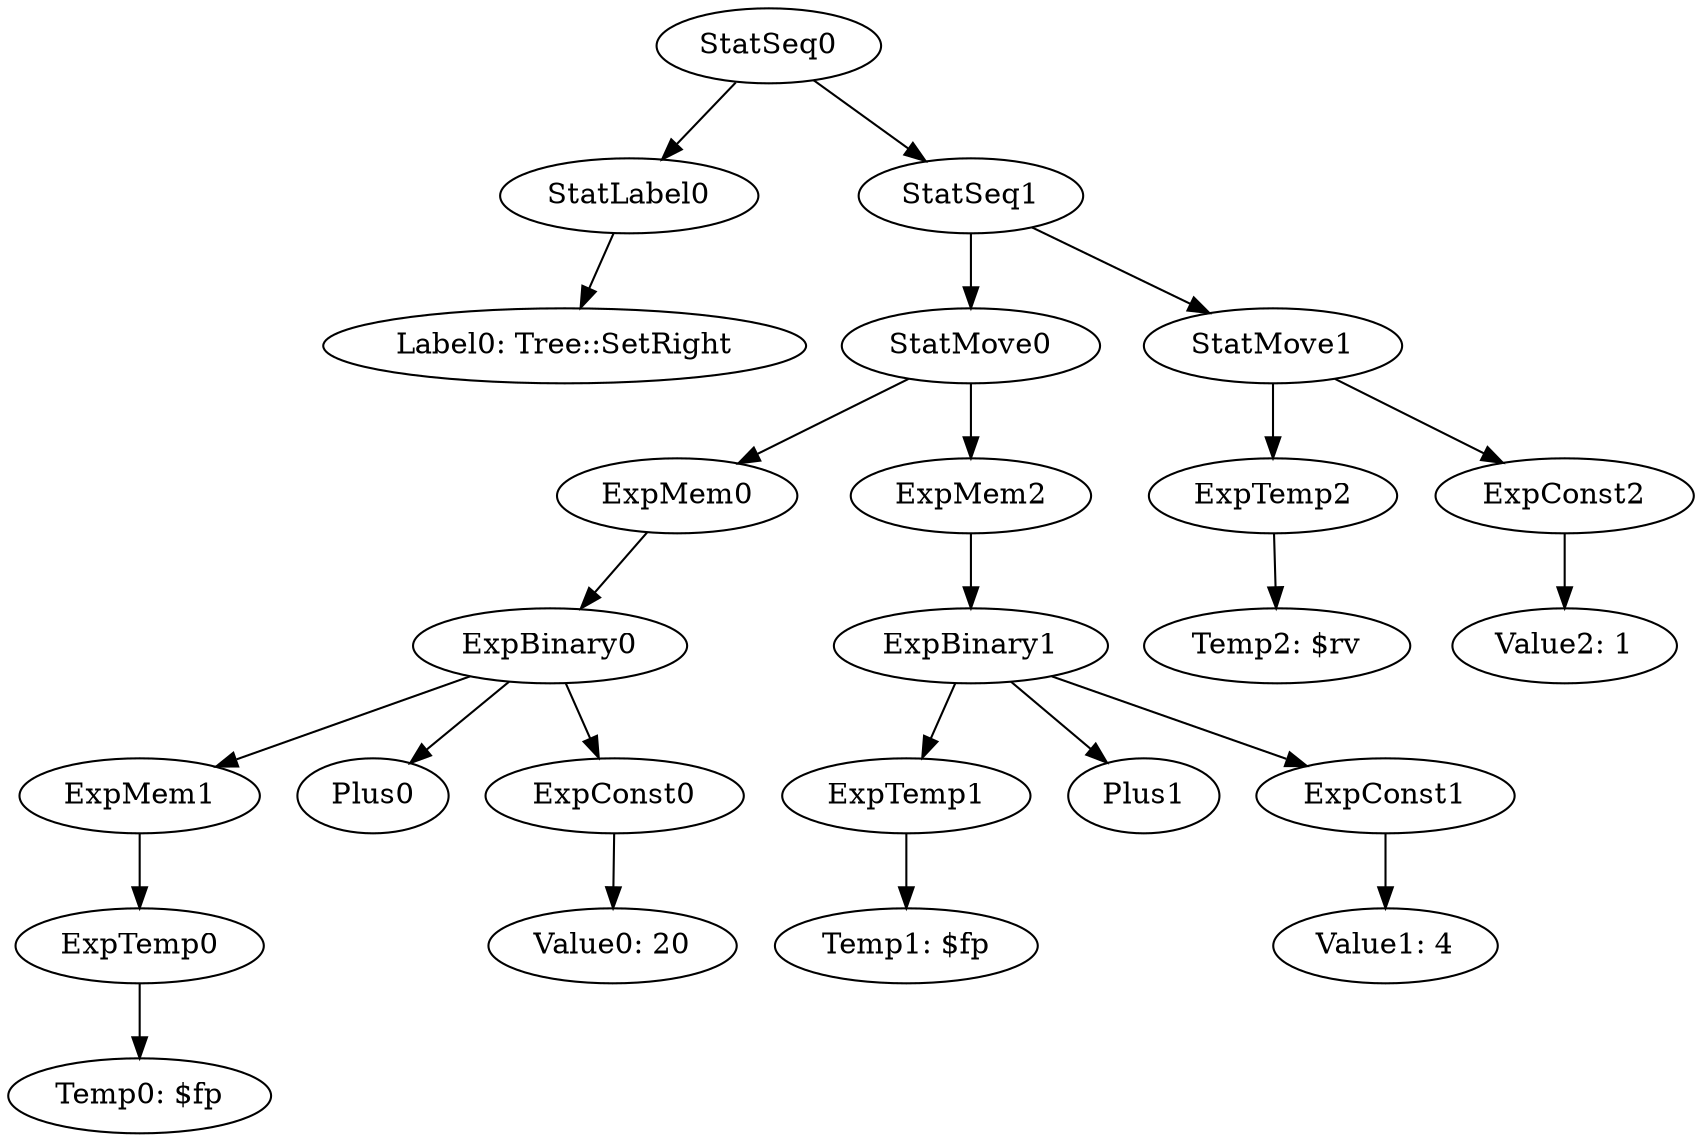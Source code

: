 digraph {
	ordering = out;
	ExpConst2 -> "Value2: 1";
	ExpTemp2 -> "Temp2: $rv";
	StatSeq1 -> StatMove0;
	StatSeq1 -> StatMove1;
	StatMove1 -> ExpTemp2;
	StatMove1 -> ExpConst2;
	ExpConst1 -> "Value1: 4";
	ExpMem2 -> ExpBinary1;
	ExpTemp0 -> "Temp0: $fp";
	StatSeq0 -> StatLabel0;
	StatSeq0 -> StatSeq1;
	StatLabel0 -> "Label0: Tree::SetRight";
	ExpMem1 -> ExpTemp0;
	ExpConst0 -> "Value0: 20";
	ExpBinary0 -> ExpMem1;
	ExpBinary0 -> Plus0;
	ExpBinary0 -> ExpConst0;
	StatMove0 -> ExpMem0;
	StatMove0 -> ExpMem2;
	ExpTemp1 -> "Temp1: $fp";
	ExpMem0 -> ExpBinary0;
	ExpBinary1 -> ExpTemp1;
	ExpBinary1 -> Plus1;
	ExpBinary1 -> ExpConst1;
}

